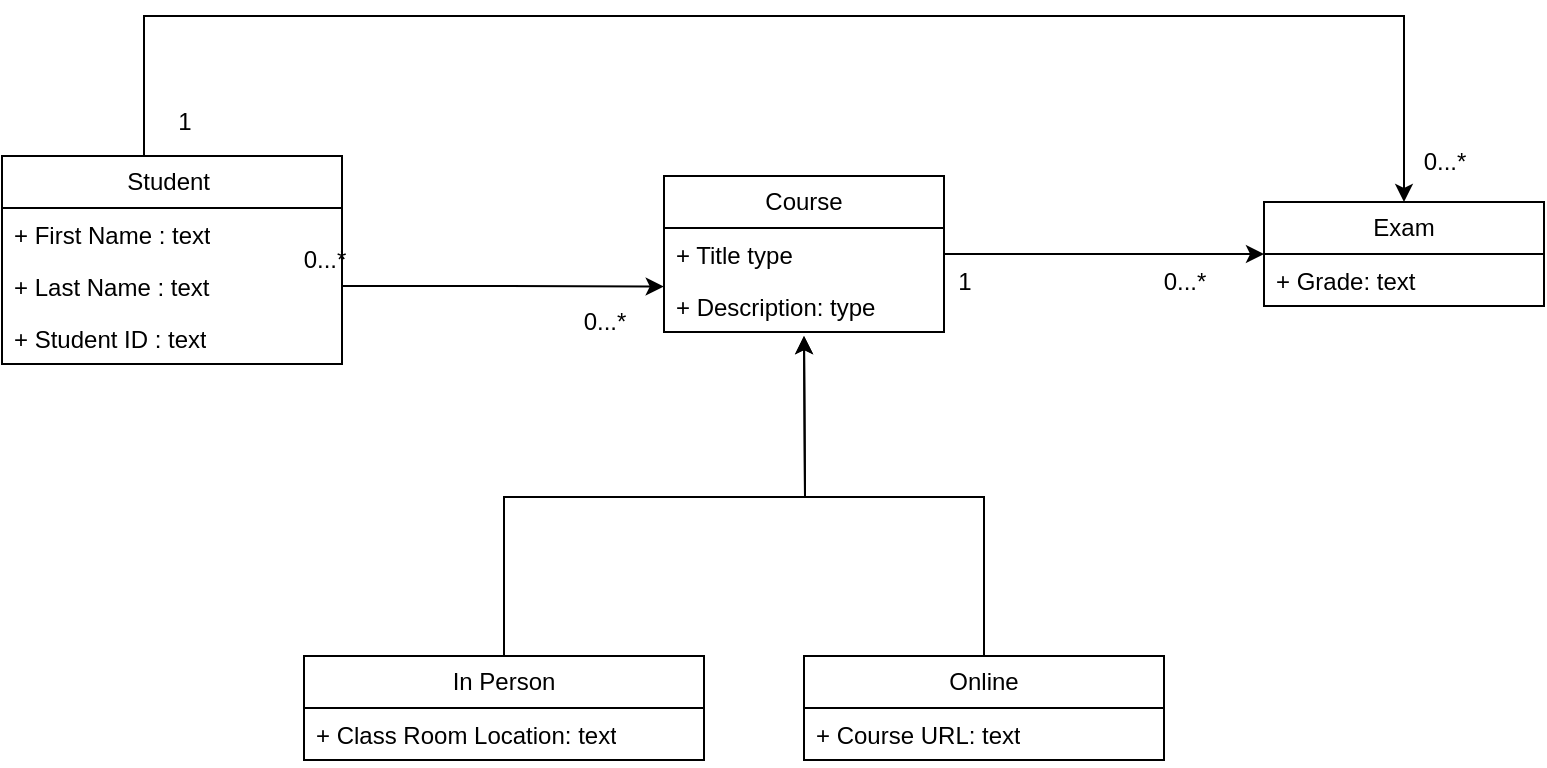 <mxfile version="28.1.0">
  <diagram name="Page-1" id="c4acf3e9-155e-7222-9cf6-157b1a14988f">
    <mxGraphModel dx="1306" dy="777" grid="1" gridSize="10" guides="1" tooltips="1" connect="1" arrows="1" fold="1" page="1" pageScale="1" pageWidth="850" pageHeight="1100" background="none" math="0" shadow="0">
      <root>
        <mxCell id="0" />
        <mxCell id="1" parent="0" />
        <mxCell id="OkdOWt5wsaJODJuixIf_-10" style="edgeStyle=orthogonalEdgeStyle;rounded=0;orthogonalLoop=1;jettySize=auto;html=1;entryX=0.5;entryY=0;entryDx=0;entryDy=0;" edge="1" parent="1" source="Mk11c0rEfD_NObcSh6kM-1" target="OkdOWt5wsaJODJuixIf_-3">
          <mxGeometry relative="1" as="geometry">
            <Array as="points">
              <mxPoint x="80" y="140" />
              <mxPoint x="710" y="140" />
            </Array>
          </mxGeometry>
        </mxCell>
        <mxCell id="Mk11c0rEfD_NObcSh6kM-1" value="Student&amp;nbsp;" style="swimlane;fontStyle=0;childLayout=stackLayout;horizontal=1;startSize=26;fillColor=none;horizontalStack=0;resizeParent=1;resizeParentMax=0;resizeLast=0;collapsible=1;marginBottom=0;whiteSpace=wrap;html=1;" parent="1" vertex="1">
          <mxGeometry x="9" y="210" width="170" height="104" as="geometry" />
        </mxCell>
        <mxCell id="Mk11c0rEfD_NObcSh6kM-2" value="+ First Name : text" style="text;strokeColor=none;fillColor=none;align=left;verticalAlign=top;spacingLeft=4;spacingRight=4;overflow=hidden;rotatable=0;points=[[0,0.5],[1,0.5]];portConstraint=eastwest;whiteSpace=wrap;html=1;" parent="Mk11c0rEfD_NObcSh6kM-1" vertex="1">
          <mxGeometry y="26" width="170" height="26" as="geometry" />
        </mxCell>
        <mxCell id="Mk11c0rEfD_NObcSh6kM-3" value="+ Last Name : text" style="text;strokeColor=none;fillColor=none;align=left;verticalAlign=top;spacingLeft=4;spacingRight=4;overflow=hidden;rotatable=0;points=[[0,0.5],[1,0.5]];portConstraint=eastwest;whiteSpace=wrap;html=1;" parent="Mk11c0rEfD_NObcSh6kM-1" vertex="1">
          <mxGeometry y="52" width="170" height="26" as="geometry" />
        </mxCell>
        <mxCell id="Mk11c0rEfD_NObcSh6kM-4" value="+ Student ID : text" style="text;strokeColor=none;fillColor=none;align=left;verticalAlign=top;spacingLeft=4;spacingRight=4;overflow=hidden;rotatable=0;points=[[0,0.5],[1,0.5]];portConstraint=eastwest;whiteSpace=wrap;html=1;" parent="Mk11c0rEfD_NObcSh6kM-1" vertex="1">
          <mxGeometry y="78" width="170" height="26" as="geometry" />
        </mxCell>
        <mxCell id="Mk11c0rEfD_NObcSh6kM-5" value="Course" style="swimlane;fontStyle=0;childLayout=stackLayout;horizontal=1;startSize=26;fillColor=none;horizontalStack=0;resizeParent=1;resizeParentMax=0;resizeLast=0;collapsible=1;marginBottom=0;whiteSpace=wrap;html=1;" parent="1" vertex="1">
          <mxGeometry x="340" y="220" width="140" height="78" as="geometry" />
        </mxCell>
        <mxCell id="Mk11c0rEfD_NObcSh6kM-7" value="+ Title type" style="text;strokeColor=none;fillColor=none;align=left;verticalAlign=top;spacingLeft=4;spacingRight=4;overflow=hidden;rotatable=0;points=[[0,0.5],[1,0.5]];portConstraint=eastwest;whiteSpace=wrap;html=1;" parent="Mk11c0rEfD_NObcSh6kM-5" vertex="1">
          <mxGeometry y="26" width="140" height="26" as="geometry" />
        </mxCell>
        <mxCell id="Mk11c0rEfD_NObcSh6kM-8" value="+ Description: type" style="text;strokeColor=none;fillColor=none;align=left;verticalAlign=top;spacingLeft=4;spacingRight=4;overflow=hidden;rotatable=0;points=[[0,0.5],[1,0.5]];portConstraint=eastwest;whiteSpace=wrap;html=1;" parent="Mk11c0rEfD_NObcSh6kM-5" vertex="1">
          <mxGeometry y="52" width="140" height="26" as="geometry" />
        </mxCell>
        <mxCell id="Mk11c0rEfD_NObcSh6kM-10" style="edgeStyle=orthogonalEdgeStyle;rounded=0;orthogonalLoop=1;jettySize=auto;html=1;entryX=-0.001;entryY=0.125;entryDx=0;entryDy=0;entryPerimeter=0;" parent="1" source="Mk11c0rEfD_NObcSh6kM-3" target="Mk11c0rEfD_NObcSh6kM-8" edge="1">
          <mxGeometry relative="1" as="geometry" />
        </mxCell>
        <mxCell id="Mk11c0rEfD_NObcSh6kM-11" value="0...*" style="text;html=1;align=center;verticalAlign=middle;resizable=0;points=[];autosize=1;strokeColor=none;fillColor=none;" parent="1" vertex="1">
          <mxGeometry x="290" y="278" width="40" height="30" as="geometry" />
        </mxCell>
        <mxCell id="Mk11c0rEfD_NObcSh6kM-12" value="0...*" style="text;html=1;align=center;verticalAlign=middle;resizable=0;points=[];autosize=1;strokeColor=none;fillColor=none;" parent="1" vertex="1">
          <mxGeometry x="150" y="247" width="40" height="30" as="geometry" />
        </mxCell>
        <mxCell id="OkdOWt5wsaJODJuixIf_-1" style="edgeStyle=orthogonalEdgeStyle;rounded=0;orthogonalLoop=1;jettySize=auto;html=1;exitX=0.5;exitY=0;exitDx=0;exitDy=0;" edge="1" parent="1" source="Mk11c0rEfD_NObcSh6kM-13">
          <mxGeometry relative="1" as="geometry">
            <mxPoint x="410" y="300" as="targetPoint" />
          </mxGeometry>
        </mxCell>
        <mxCell id="Mk11c0rEfD_NObcSh6kM-13" value="In Person" style="swimlane;fontStyle=0;childLayout=stackLayout;horizontal=1;startSize=26;fillColor=none;horizontalStack=0;resizeParent=1;resizeParentMax=0;resizeLast=0;collapsible=1;marginBottom=0;whiteSpace=wrap;html=1;" parent="1" vertex="1">
          <mxGeometry x="160" y="460" width="200" height="52" as="geometry" />
        </mxCell>
        <mxCell id="Mk11c0rEfD_NObcSh6kM-14" value="+ Class Room Location: text" style="text;strokeColor=none;fillColor=none;align=left;verticalAlign=top;spacingLeft=4;spacingRight=4;overflow=hidden;rotatable=0;points=[[0,0.5],[1,0.5]];portConstraint=eastwest;whiteSpace=wrap;html=1;" parent="Mk11c0rEfD_NObcSh6kM-13" vertex="1">
          <mxGeometry y="26" width="200" height="26" as="geometry" />
        </mxCell>
        <mxCell id="OkdOWt5wsaJODJuixIf_-2" style="edgeStyle=orthogonalEdgeStyle;rounded=0;orthogonalLoop=1;jettySize=auto;html=1;" edge="1" parent="1" source="Mk11c0rEfD_NObcSh6kM-17">
          <mxGeometry relative="1" as="geometry">
            <mxPoint x="410" y="300" as="targetPoint" />
          </mxGeometry>
        </mxCell>
        <mxCell id="Mk11c0rEfD_NObcSh6kM-17" value="Online" style="swimlane;fontStyle=0;childLayout=stackLayout;horizontal=1;startSize=26;fillColor=none;horizontalStack=0;resizeParent=1;resizeParentMax=0;resizeLast=0;collapsible=1;marginBottom=0;whiteSpace=wrap;html=1;" parent="1" vertex="1">
          <mxGeometry x="410" y="460" width="180" height="52" as="geometry" />
        </mxCell>
        <mxCell id="Mk11c0rEfD_NObcSh6kM-18" value="+ Course URL: text" style="text;strokeColor=none;fillColor=none;align=left;verticalAlign=top;spacingLeft=4;spacingRight=4;overflow=hidden;rotatable=0;points=[[0,0.5],[1,0.5]];portConstraint=eastwest;whiteSpace=wrap;html=1;" parent="Mk11c0rEfD_NObcSh6kM-17" vertex="1">
          <mxGeometry y="26" width="180" height="26" as="geometry" />
        </mxCell>
        <mxCell id="OkdOWt5wsaJODJuixIf_-3" value="Exam" style="swimlane;fontStyle=0;childLayout=stackLayout;horizontal=1;startSize=26;fillColor=none;horizontalStack=0;resizeParent=1;resizeParentMax=0;resizeLast=0;collapsible=1;marginBottom=0;whiteSpace=wrap;html=1;" vertex="1" parent="1">
          <mxGeometry x="640" y="233" width="140" height="52" as="geometry" />
        </mxCell>
        <mxCell id="OkdOWt5wsaJODJuixIf_-4" value="+ Grade: text" style="text;strokeColor=none;fillColor=none;align=left;verticalAlign=top;spacingLeft=4;spacingRight=4;overflow=hidden;rotatable=0;points=[[0,0.5],[1,0.5]];portConstraint=eastwest;whiteSpace=wrap;html=1;" vertex="1" parent="OkdOWt5wsaJODJuixIf_-3">
          <mxGeometry y="26" width="140" height="26" as="geometry" />
        </mxCell>
        <mxCell id="OkdOWt5wsaJODJuixIf_-7" style="edgeStyle=orthogonalEdgeStyle;rounded=0;orthogonalLoop=1;jettySize=auto;html=1;entryX=0;entryY=0.5;entryDx=0;entryDy=0;" edge="1" parent="1" source="Mk11c0rEfD_NObcSh6kM-7" target="OkdOWt5wsaJODJuixIf_-3">
          <mxGeometry relative="1" as="geometry" />
        </mxCell>
        <mxCell id="OkdOWt5wsaJODJuixIf_-8" value="0...*" style="text;html=1;align=center;verticalAlign=middle;resizable=0;points=[];autosize=1;strokeColor=none;fillColor=none;" vertex="1" parent="1">
          <mxGeometry x="580" y="258" width="40" height="30" as="geometry" />
        </mxCell>
        <mxCell id="OkdOWt5wsaJODJuixIf_-11" value="1" style="text;html=1;align=center;verticalAlign=middle;resizable=0;points=[];autosize=1;strokeColor=none;fillColor=none;" vertex="1" parent="1">
          <mxGeometry x="475" y="258" width="30" height="30" as="geometry" />
        </mxCell>
        <mxCell id="OkdOWt5wsaJODJuixIf_-12" value="0...*" style="text;html=1;align=center;verticalAlign=middle;resizable=0;points=[];autosize=1;strokeColor=none;fillColor=none;" vertex="1" parent="1">
          <mxGeometry x="710" y="198" width="40" height="30" as="geometry" />
        </mxCell>
        <mxCell id="OkdOWt5wsaJODJuixIf_-13" value="1" style="text;html=1;align=center;verticalAlign=middle;resizable=0;points=[];autosize=1;strokeColor=none;fillColor=none;" vertex="1" parent="1">
          <mxGeometry x="85" y="178" width="30" height="30" as="geometry" />
        </mxCell>
      </root>
    </mxGraphModel>
  </diagram>
</mxfile>
